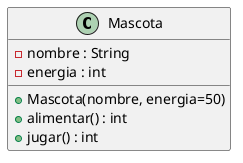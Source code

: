 @startuml
class Mascota {
  - nombre : String
  - energia : int
  + Mascota(nombre, energia=50)
  + alimentar() : int
  + jugar() : int
}
@enduml
